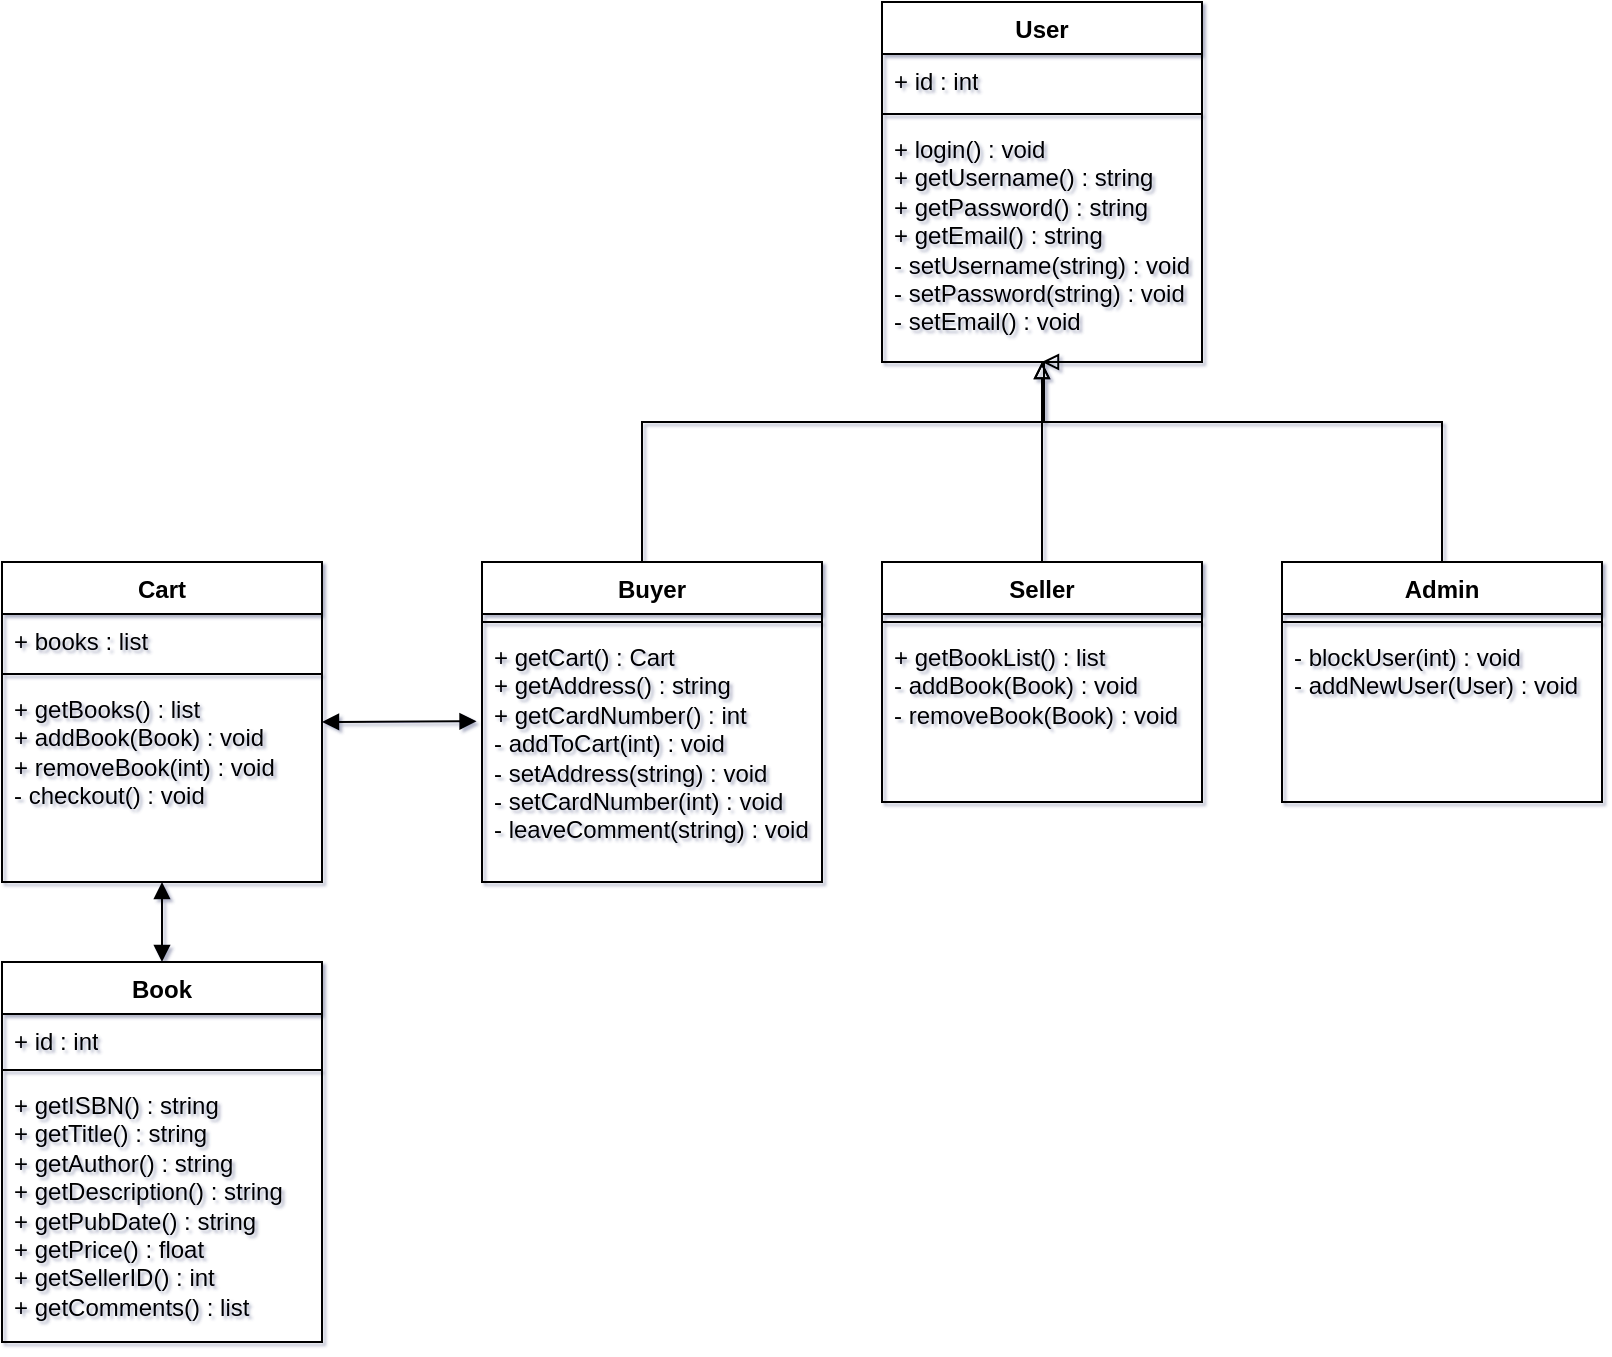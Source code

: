 <mxfile version="23.1.4" type="device">
  <diagram id="C5RBs43oDa-KdzZeNtuy" name="Page-1">
    <mxGraphModel dx="2062" dy="655" grid="1" gridSize="10" guides="1" tooltips="1" connect="1" arrows="1" fold="1" page="1" pageScale="1" pageWidth="827" pageHeight="1169" math="0" shadow="1">
      <root>
        <mxCell id="WIyWlLk6GJQsqaUBKTNV-0" />
        <mxCell id="WIyWlLk6GJQsqaUBKTNV-1" parent="WIyWlLk6GJQsqaUBKTNV-0" />
        <mxCell id="_OUFUnymoz8azHesF95z-5" value="Book" style="swimlane;fontStyle=1;align=center;verticalAlign=top;childLayout=stackLayout;horizontal=1;startSize=26;horizontalStack=0;resizeParent=1;resizeParentMax=0;resizeLast=0;collapsible=1;marginBottom=0;whiteSpace=wrap;html=1;" vertex="1" parent="WIyWlLk6GJQsqaUBKTNV-1">
          <mxGeometry x="-320" y="520" width="160" height="190" as="geometry" />
        </mxCell>
        <mxCell id="_OUFUnymoz8azHesF95z-6" value="+ id : int" style="text;strokeColor=none;fillColor=none;align=left;verticalAlign=top;spacingLeft=4;spacingRight=4;overflow=hidden;rotatable=0;points=[[0,0.5],[1,0.5]];portConstraint=eastwest;whiteSpace=wrap;html=1;" vertex="1" parent="_OUFUnymoz8azHesF95z-5">
          <mxGeometry y="26" width="160" height="24" as="geometry" />
        </mxCell>
        <mxCell id="_OUFUnymoz8azHesF95z-7" value="" style="line;strokeWidth=1;fillColor=none;align=left;verticalAlign=middle;spacingTop=-1;spacingLeft=3;spacingRight=3;rotatable=0;labelPosition=right;points=[];portConstraint=eastwest;strokeColor=inherit;" vertex="1" parent="_OUFUnymoz8azHesF95z-5">
          <mxGeometry y="50" width="160" height="8" as="geometry" />
        </mxCell>
        <mxCell id="_OUFUnymoz8azHesF95z-8" value="+ getISBN() : string&lt;br style=&quot;border-color: var(--border-color);&quot;&gt;+ getTitle() : string&lt;br&gt;+ getAuthor() : string&lt;br&gt;+ getDescription() : string&lt;br&gt;+ getPubDate() : string&lt;br&gt;+ getPrice() : float&lt;br&gt;+ getSellerID() : int&lt;br&gt;+ getComments() : list" style="text;strokeColor=none;fillColor=none;align=left;verticalAlign=top;spacingLeft=4;spacingRight=4;overflow=hidden;rotatable=0;points=[[0,0.5],[1,0.5]];portConstraint=eastwest;whiteSpace=wrap;html=1;" vertex="1" parent="_OUFUnymoz8azHesF95z-5">
          <mxGeometry y="58" width="160" height="132" as="geometry" />
        </mxCell>
        <mxCell id="_OUFUnymoz8azHesF95z-9" value="User" style="swimlane;fontStyle=1;align=center;verticalAlign=top;childLayout=stackLayout;horizontal=1;startSize=26;horizontalStack=0;resizeParent=1;resizeParentMax=0;resizeLast=0;collapsible=1;marginBottom=0;whiteSpace=wrap;html=1;" vertex="1" parent="WIyWlLk6GJQsqaUBKTNV-1">
          <mxGeometry x="120" y="40" width="160" height="180" as="geometry" />
        </mxCell>
        <mxCell id="_OUFUnymoz8azHesF95z-10" value="+ id : int" style="text;strokeColor=none;fillColor=none;align=left;verticalAlign=top;spacingLeft=4;spacingRight=4;overflow=hidden;rotatable=0;points=[[0,0.5],[1,0.5]];portConstraint=eastwest;whiteSpace=wrap;html=1;" vertex="1" parent="_OUFUnymoz8azHesF95z-9">
          <mxGeometry y="26" width="160" height="26" as="geometry" />
        </mxCell>
        <mxCell id="_OUFUnymoz8azHesF95z-11" value="" style="line;strokeWidth=1;fillColor=none;align=left;verticalAlign=middle;spacingTop=-1;spacingLeft=3;spacingRight=3;rotatable=0;labelPosition=right;points=[];portConstraint=eastwest;strokeColor=inherit;" vertex="1" parent="_OUFUnymoz8azHesF95z-9">
          <mxGeometry y="52" width="160" height="8" as="geometry" />
        </mxCell>
        <mxCell id="_OUFUnymoz8azHesF95z-12" value="+ login() : void&lt;br&gt;+ getUsername() : string&lt;br&gt;+ getPassword() : string&lt;br&gt;+ getEmail() : string&lt;br&gt;- setUsername(string) : void&lt;br&gt;- setPassword(string) : void&lt;br&gt;- setEmail() : void" style="text;strokeColor=none;fillColor=none;align=left;verticalAlign=top;spacingLeft=4;spacingRight=4;overflow=hidden;rotatable=0;points=[[0,0.5],[1,0.5]];portConstraint=eastwest;whiteSpace=wrap;html=1;" vertex="1" parent="_OUFUnymoz8azHesF95z-9">
          <mxGeometry y="60" width="160" height="120" as="geometry" />
        </mxCell>
        <mxCell id="_OUFUnymoz8azHesF95z-28" value="" style="edgeStyle=orthogonalEdgeStyle;rounded=0;orthogonalLoop=1;jettySize=auto;html=1;entryX=0.5;entryY=1;entryDx=0;entryDy=0;entryPerimeter=0;endArrow=block;endFill=0;" edge="1" parent="WIyWlLk6GJQsqaUBKTNV-1" source="_OUFUnymoz8azHesF95z-13" target="_OUFUnymoz8azHesF95z-12">
          <mxGeometry relative="1" as="geometry">
            <mxPoint y="200" as="targetPoint" />
            <Array as="points">
              <mxPoint y="250" />
              <mxPoint x="200" y="250" />
            </Array>
          </mxGeometry>
        </mxCell>
        <mxCell id="_OUFUnymoz8azHesF95z-13" value="Buyer" style="swimlane;fontStyle=1;align=center;verticalAlign=top;childLayout=stackLayout;horizontal=1;startSize=26;horizontalStack=0;resizeParent=1;resizeParentMax=0;resizeLast=0;collapsible=1;marginBottom=0;whiteSpace=wrap;html=1;" vertex="1" parent="WIyWlLk6GJQsqaUBKTNV-1">
          <mxGeometry x="-80" y="320" width="170" height="160" as="geometry" />
        </mxCell>
        <mxCell id="_OUFUnymoz8azHesF95z-15" value="" style="line;strokeWidth=1;fillColor=none;align=left;verticalAlign=middle;spacingTop=-1;spacingLeft=3;spacingRight=3;rotatable=0;labelPosition=right;points=[];portConstraint=eastwest;strokeColor=inherit;" vertex="1" parent="_OUFUnymoz8azHesF95z-13">
          <mxGeometry y="26" width="170" height="8" as="geometry" />
        </mxCell>
        <mxCell id="_OUFUnymoz8azHesF95z-16" value="+ getCart() : Cart&lt;br&gt;+ getAddress() : string&lt;br&gt;+ getCardNumber() : int&lt;br&gt;- addToCart(int) : void&lt;br&gt;- setAddress(string) : void&lt;br&gt;- setCardNumber(int) : void&lt;br&gt;- leaveComment(string) : void" style="text;strokeColor=none;fillColor=none;align=left;verticalAlign=top;spacingLeft=4;spacingRight=4;overflow=hidden;rotatable=0;points=[[0,0.5],[1,0.5]];portConstraint=eastwest;whiteSpace=wrap;html=1;" vertex="1" parent="_OUFUnymoz8azHesF95z-13">
          <mxGeometry y="34" width="170" height="126" as="geometry" />
        </mxCell>
        <mxCell id="_OUFUnymoz8azHesF95z-29" value="" style="edgeStyle=orthogonalEdgeStyle;rounded=0;orthogonalLoop=1;jettySize=auto;html=1;endArrow=block;endFill=0;" edge="1" parent="WIyWlLk6GJQsqaUBKTNV-1" source="_OUFUnymoz8azHesF95z-17" target="_OUFUnymoz8azHesF95z-12">
          <mxGeometry relative="1" as="geometry">
            <Array as="points">
              <mxPoint x="200" y="270" />
              <mxPoint x="200" y="270" />
            </Array>
          </mxGeometry>
        </mxCell>
        <mxCell id="_OUFUnymoz8azHesF95z-17" value="Seller" style="swimlane;fontStyle=1;align=center;verticalAlign=top;childLayout=stackLayout;horizontal=1;startSize=26;horizontalStack=0;resizeParent=1;resizeParentMax=0;resizeLast=0;collapsible=1;marginBottom=0;whiteSpace=wrap;html=1;" vertex="1" parent="WIyWlLk6GJQsqaUBKTNV-1">
          <mxGeometry x="120" y="320" width="160" height="120" as="geometry" />
        </mxCell>
        <mxCell id="_OUFUnymoz8azHesF95z-19" value="" style="line;strokeWidth=1;fillColor=none;align=left;verticalAlign=middle;spacingTop=-1;spacingLeft=3;spacingRight=3;rotatable=0;labelPosition=right;points=[];portConstraint=eastwest;strokeColor=inherit;" vertex="1" parent="_OUFUnymoz8azHesF95z-17">
          <mxGeometry y="26" width="160" height="8" as="geometry" />
        </mxCell>
        <mxCell id="_OUFUnymoz8azHesF95z-20" value="+ getBookList() : list&lt;br&gt;- addBook(Book) : void&lt;br&gt;- removeBook(Book) : void" style="text;strokeColor=none;fillColor=none;align=left;verticalAlign=top;spacingLeft=4;spacingRight=4;overflow=hidden;rotatable=0;points=[[0,0.5],[1,0.5]];portConstraint=eastwest;whiteSpace=wrap;html=1;" vertex="1" parent="_OUFUnymoz8azHesF95z-17">
          <mxGeometry y="34" width="160" height="86" as="geometry" />
        </mxCell>
        <mxCell id="_OUFUnymoz8azHesF95z-31" value="" style="edgeStyle=orthogonalEdgeStyle;rounded=0;orthogonalLoop=1;jettySize=auto;html=1;endArrow=block;endFill=0;" edge="1" parent="WIyWlLk6GJQsqaUBKTNV-1" source="_OUFUnymoz8azHesF95z-21">
          <mxGeometry relative="1" as="geometry">
            <mxPoint x="200" y="220" as="targetPoint" />
            <Array as="points">
              <mxPoint x="400" y="250" />
              <mxPoint x="201" y="250" />
            </Array>
          </mxGeometry>
        </mxCell>
        <mxCell id="_OUFUnymoz8azHesF95z-21" value="Admin" style="swimlane;fontStyle=1;align=center;verticalAlign=top;childLayout=stackLayout;horizontal=1;startSize=26;horizontalStack=0;resizeParent=1;resizeParentMax=0;resizeLast=0;collapsible=1;marginBottom=0;whiteSpace=wrap;html=1;" vertex="1" parent="WIyWlLk6GJQsqaUBKTNV-1">
          <mxGeometry x="320" y="320" width="160" height="120" as="geometry" />
        </mxCell>
        <mxCell id="_OUFUnymoz8azHesF95z-23" value="" style="line;strokeWidth=1;fillColor=none;align=left;verticalAlign=middle;spacingTop=-1;spacingLeft=3;spacingRight=3;rotatable=0;labelPosition=right;points=[];portConstraint=eastwest;strokeColor=inherit;" vertex="1" parent="_OUFUnymoz8azHesF95z-21">
          <mxGeometry y="26" width="160" height="8" as="geometry" />
        </mxCell>
        <mxCell id="_OUFUnymoz8azHesF95z-24" value="- blockUser(int) : void&lt;br&gt;- addNewUser(User) : void" style="text;strokeColor=none;fillColor=none;align=left;verticalAlign=top;spacingLeft=4;spacingRight=4;overflow=hidden;rotatable=0;points=[[0,0.5],[1,0.5]];portConstraint=eastwest;whiteSpace=wrap;html=1;" vertex="1" parent="_OUFUnymoz8azHesF95z-21">
          <mxGeometry y="34" width="160" height="86" as="geometry" />
        </mxCell>
        <mxCell id="_OUFUnymoz8azHesF95z-32" value="Cart" style="swimlane;fontStyle=1;align=center;verticalAlign=top;childLayout=stackLayout;horizontal=1;startSize=26;horizontalStack=0;resizeParent=1;resizeParentMax=0;resizeLast=0;collapsible=1;marginBottom=0;whiteSpace=wrap;html=1;" vertex="1" parent="WIyWlLk6GJQsqaUBKTNV-1">
          <mxGeometry x="-320" y="320" width="160" height="160" as="geometry" />
        </mxCell>
        <mxCell id="_OUFUnymoz8azHesF95z-33" value="+ books : list" style="text;strokeColor=none;fillColor=none;align=left;verticalAlign=top;spacingLeft=4;spacingRight=4;overflow=hidden;rotatable=0;points=[[0,0.5],[1,0.5]];portConstraint=eastwest;whiteSpace=wrap;html=1;" vertex="1" parent="_OUFUnymoz8azHesF95z-32">
          <mxGeometry y="26" width="160" height="26" as="geometry" />
        </mxCell>
        <mxCell id="_OUFUnymoz8azHesF95z-34" value="" style="line;strokeWidth=1;fillColor=none;align=left;verticalAlign=middle;spacingTop=-1;spacingLeft=3;spacingRight=3;rotatable=0;labelPosition=right;points=[];portConstraint=eastwest;strokeColor=inherit;" vertex="1" parent="_OUFUnymoz8azHesF95z-32">
          <mxGeometry y="52" width="160" height="8" as="geometry" />
        </mxCell>
        <mxCell id="_OUFUnymoz8azHesF95z-35" value="+ getBooks() : list&lt;br&gt;+ addBook(Book) : void&lt;br&gt;+ removeBook(int) : void&lt;br&gt;- checkout() : void" style="text;strokeColor=none;fillColor=none;align=left;verticalAlign=top;spacingLeft=4;spacingRight=4;overflow=hidden;rotatable=0;points=[[0,0.5],[1,0.5]];portConstraint=eastwest;whiteSpace=wrap;html=1;" vertex="1" parent="_OUFUnymoz8azHesF95z-32">
          <mxGeometry y="60" width="160" height="100" as="geometry" />
        </mxCell>
        <mxCell id="_OUFUnymoz8azHesF95z-36" value="" style="endArrow=block;startArrow=block;endFill=1;startFill=1;html=1;rounded=0;exitX=-0.016;exitY=0.362;exitDx=0;exitDy=0;exitPerimeter=0;" edge="1" parent="WIyWlLk6GJQsqaUBKTNV-1" source="_OUFUnymoz8azHesF95z-16">
          <mxGeometry width="160" relative="1" as="geometry">
            <mxPoint x="300" y="280" as="sourcePoint" />
            <mxPoint x="-160" y="400" as="targetPoint" />
            <Array as="points" />
          </mxGeometry>
        </mxCell>
        <mxCell id="_OUFUnymoz8azHesF95z-38" value="" style="endArrow=block;startArrow=block;endFill=1;startFill=1;html=1;rounded=0;entryX=0.5;entryY=0;entryDx=0;entryDy=0;" edge="1" parent="WIyWlLk6GJQsqaUBKTNV-1" target="_OUFUnymoz8azHesF95z-5">
          <mxGeometry width="160" relative="1" as="geometry">
            <mxPoint x="-240" y="480" as="sourcePoint" />
            <mxPoint x="-80" y="500" as="targetPoint" />
          </mxGeometry>
        </mxCell>
      </root>
    </mxGraphModel>
  </diagram>
</mxfile>
